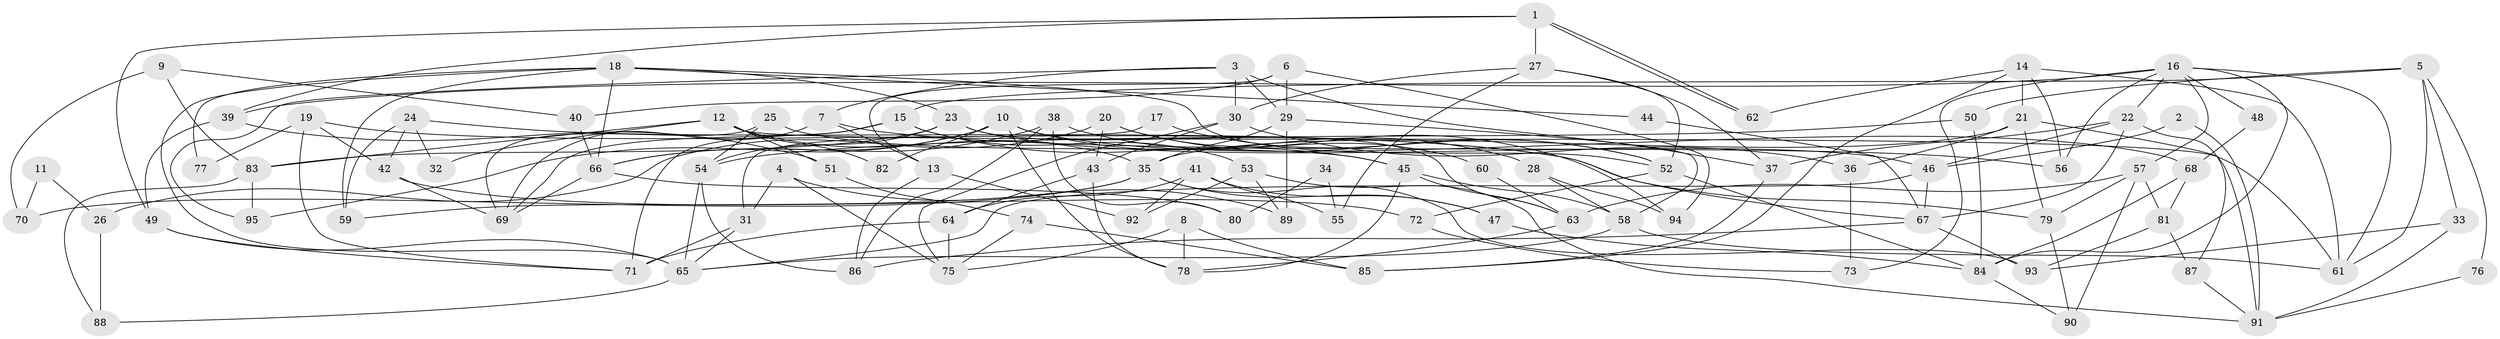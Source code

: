 // Generated by graph-tools (version 1.1) at 2025/49/03/09/25 04:49:10]
// undirected, 95 vertices, 190 edges
graph export_dot {
graph [start="1"]
  node [color=gray90,style=filled];
  1;
  2;
  3;
  4;
  5;
  6;
  7;
  8;
  9;
  10;
  11;
  12;
  13;
  14;
  15;
  16;
  17;
  18;
  19;
  20;
  21;
  22;
  23;
  24;
  25;
  26;
  27;
  28;
  29;
  30;
  31;
  32;
  33;
  34;
  35;
  36;
  37;
  38;
  39;
  40;
  41;
  42;
  43;
  44;
  45;
  46;
  47;
  48;
  49;
  50;
  51;
  52;
  53;
  54;
  55;
  56;
  57;
  58;
  59;
  60;
  61;
  62;
  63;
  64;
  65;
  66;
  67;
  68;
  69;
  70;
  71;
  72;
  73;
  74;
  75;
  76;
  77;
  78;
  79;
  80;
  81;
  82;
  83;
  84;
  85;
  86;
  87;
  88;
  89;
  90;
  91;
  92;
  93;
  94;
  95;
  1 -- 62;
  1 -- 62;
  1 -- 39;
  1 -- 27;
  1 -- 49;
  2 -- 91;
  2 -- 46;
  3 -- 7;
  3 -- 30;
  3 -- 29;
  3 -- 37;
  3 -- 95;
  4 -- 31;
  4 -- 75;
  4 -- 89;
  5 -- 15;
  5 -- 61;
  5 -- 33;
  5 -- 50;
  5 -- 76;
  6 -- 29;
  6 -- 13;
  6 -- 40;
  6 -- 94;
  7 -- 56;
  7 -- 69;
  7 -- 13;
  8 -- 85;
  8 -- 78;
  8 -- 75;
  9 -- 40;
  9 -- 83;
  9 -- 70;
  10 -- 66;
  10 -- 78;
  10 -- 28;
  10 -- 68;
  10 -- 82;
  10 -- 95;
  11 -- 26;
  11 -- 70;
  12 -- 35;
  12 -- 83;
  12 -- 32;
  12 -- 51;
  12 -- 61;
  12 -- 82;
  13 -- 92;
  13 -- 86;
  14 -- 61;
  14 -- 21;
  14 -- 56;
  14 -- 62;
  14 -- 85;
  15 -- 71;
  15 -- 69;
  15 -- 45;
  15 -- 53;
  16 -- 57;
  16 -- 61;
  16 -- 22;
  16 -- 39;
  16 -- 48;
  16 -- 56;
  16 -- 73;
  16 -- 84;
  17 -- 52;
  17 -- 31;
  18 -- 52;
  18 -- 23;
  18 -- 44;
  18 -- 59;
  18 -- 65;
  18 -- 66;
  18 -- 77;
  19 -- 42;
  19 -- 79;
  19 -- 71;
  19 -- 77;
  20 -- 52;
  20 -- 43;
  20 -- 26;
  20 -- 60;
  21 -- 36;
  21 -- 79;
  21 -- 35;
  21 -- 91;
  22 -- 46;
  22 -- 37;
  22 -- 67;
  22 -- 87;
  23 -- 46;
  23 -- 54;
  23 -- 63;
  23 -- 83;
  24 -- 67;
  24 -- 59;
  24 -- 32;
  24 -- 42;
  25 -- 45;
  25 -- 54;
  25 -- 69;
  26 -- 88;
  27 -- 37;
  27 -- 30;
  27 -- 52;
  27 -- 55;
  28 -- 58;
  28 -- 94;
  29 -- 35;
  29 -- 58;
  29 -- 89;
  30 -- 75;
  30 -- 36;
  30 -- 43;
  31 -- 71;
  31 -- 65;
  33 -- 91;
  33 -- 93;
  34 -- 55;
  34 -- 80;
  35 -- 93;
  35 -- 47;
  35 -- 59;
  35 -- 70;
  36 -- 73;
  37 -- 85;
  38 -- 94;
  38 -- 86;
  38 -- 66;
  38 -- 80;
  39 -- 49;
  39 -- 51;
  40 -- 66;
  41 -- 64;
  41 -- 47;
  41 -- 55;
  41 -- 92;
  42 -- 69;
  42 -- 72;
  43 -- 64;
  43 -- 78;
  44 -- 67;
  45 -- 63;
  45 -- 58;
  45 -- 78;
  46 -- 65;
  46 -- 67;
  47 -- 84;
  48 -- 68;
  49 -- 65;
  49 -- 71;
  50 -- 54;
  50 -- 84;
  51 -- 74;
  52 -- 84;
  52 -- 72;
  53 -- 89;
  53 -- 91;
  53 -- 92;
  54 -- 86;
  54 -- 65;
  57 -- 63;
  57 -- 81;
  57 -- 79;
  57 -- 90;
  58 -- 61;
  58 -- 65;
  60 -- 63;
  63 -- 78;
  64 -- 71;
  64 -- 75;
  65 -- 88;
  66 -- 69;
  66 -- 80;
  67 -- 93;
  67 -- 86;
  68 -- 84;
  68 -- 81;
  72 -- 73;
  74 -- 85;
  74 -- 75;
  76 -- 91;
  79 -- 90;
  81 -- 87;
  81 -- 93;
  83 -- 95;
  83 -- 88;
  84 -- 90;
  87 -- 91;
}
